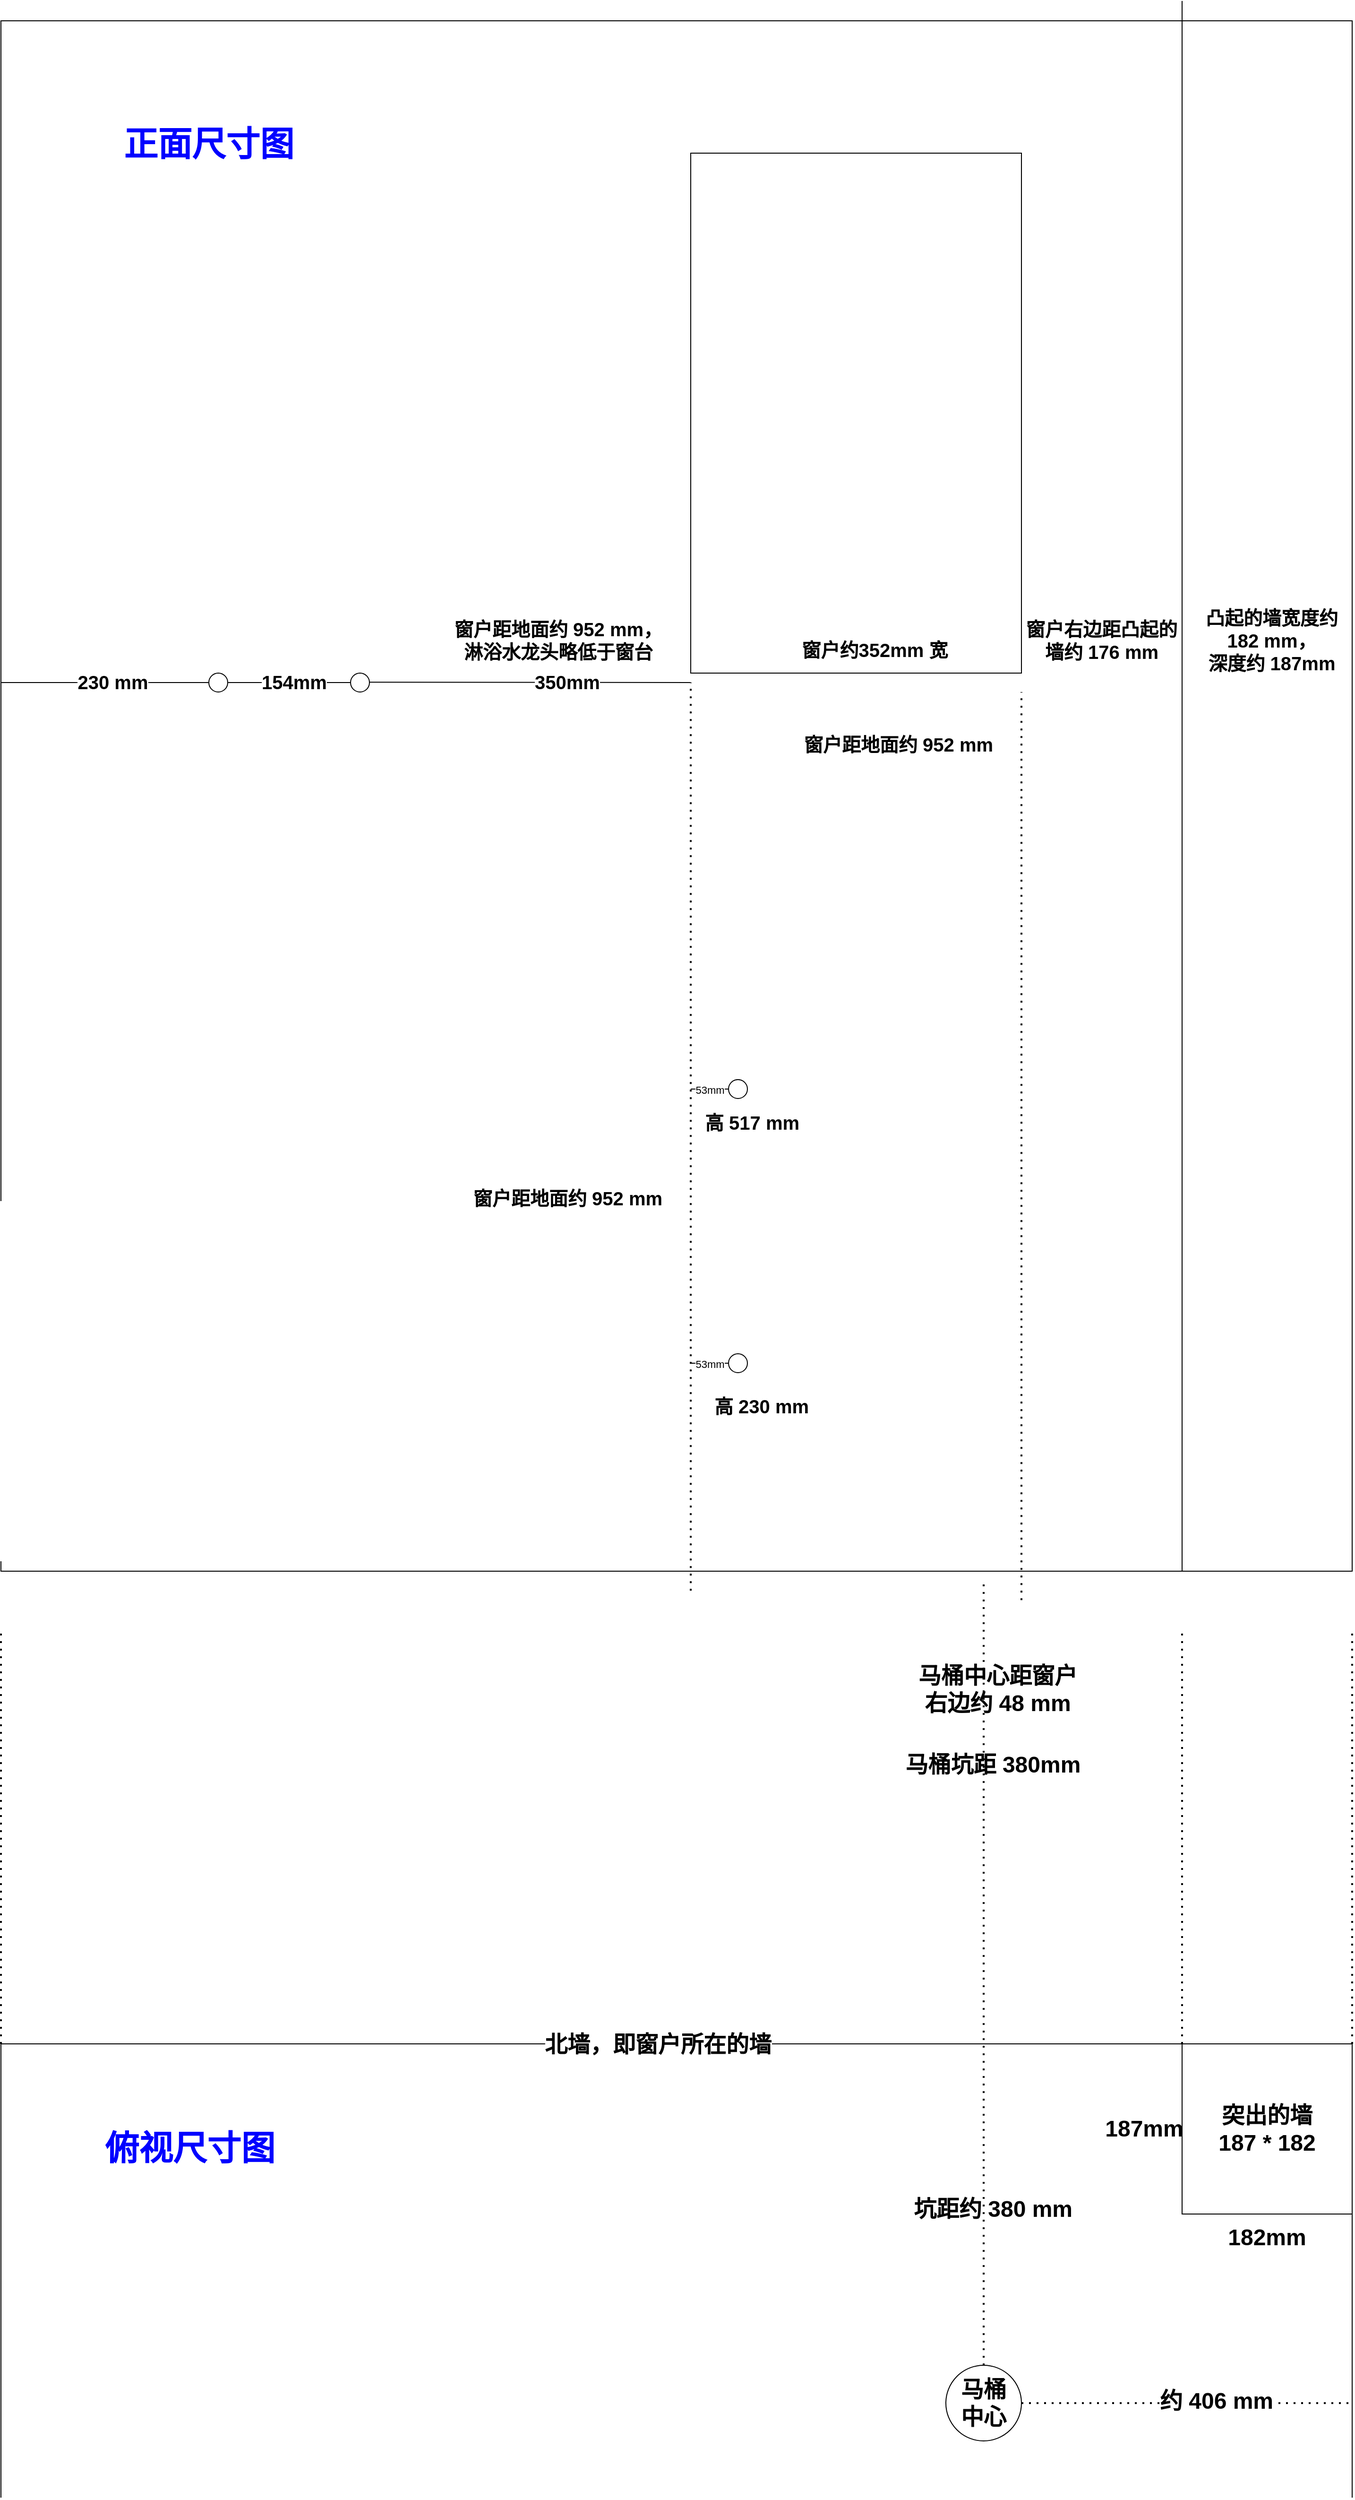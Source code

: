 <mxfile version="20.2.5" type="github">
  <diagram id="0tpimPfCp2_2pHjLGBg5" name="第 1 页">
    <mxGraphModel dx="2031" dy="2246" grid="1" gridSize="10" guides="1" tooltips="1" connect="1" arrows="1" fold="1" page="1" pageScale="1" pageWidth="827" pageHeight="1169" math="0" shadow="0">
      <root>
        <mxCell id="0" />
        <mxCell id="1" parent="0" />
        <mxCell id="lJokzmWv3TQioNyGY8T8-1" value="" style="rounded=0;whiteSpace=wrap;html=1;fillColor=none;" vertex="1" parent="1">
          <mxGeometry x="120" y="-340" width="1430" height="1640" as="geometry" />
        </mxCell>
        <mxCell id="lJokzmWv3TQioNyGY8T8-6" value="" style="group" vertex="1" connectable="0" parent="1">
          <mxGeometry x="120" y="350" width="240" height="20" as="geometry" />
        </mxCell>
        <mxCell id="lJokzmWv3TQioNyGY8T8-4" value="" style="ellipse;whiteSpace=wrap;html=1;aspect=fixed;" vertex="1" parent="lJokzmWv3TQioNyGY8T8-6">
          <mxGeometry x="220" width="20" height="20" as="geometry" />
        </mxCell>
        <mxCell id="lJokzmWv3TQioNyGY8T8-5" value="" style="endArrow=none;html=1;rounded=0;" edge="1" parent="lJokzmWv3TQioNyGY8T8-6" target="lJokzmWv3TQioNyGY8T8-4">
          <mxGeometry width="50" height="50" relative="1" as="geometry">
            <mxPoint y="10" as="sourcePoint" />
            <mxPoint x="80" y="-40" as="targetPoint" />
          </mxGeometry>
        </mxCell>
        <mxCell id="lJokzmWv3TQioNyGY8T8-7" value="&lt;font style=&quot;font-size: 20px;&quot;&gt;&lt;b&gt;230 mm&lt;/b&gt;&lt;/font&gt;" style="edgeLabel;html=1;align=center;verticalAlign=middle;resizable=0;points=[];" vertex="1" connectable="0" parent="lJokzmWv3TQioNyGY8T8-5">
          <mxGeometry x="0.067" y="1" relative="1" as="geometry">
            <mxPoint as="offset" />
          </mxGeometry>
        </mxCell>
        <mxCell id="lJokzmWv3TQioNyGY8T8-8" value="" style="ellipse;whiteSpace=wrap;html=1;aspect=fixed;" vertex="1" parent="1">
          <mxGeometry x="490" y="350" width="20" height="20" as="geometry" />
        </mxCell>
        <mxCell id="lJokzmWv3TQioNyGY8T8-11" value="" style="endArrow=none;html=1;rounded=0;" edge="1" parent="1">
          <mxGeometry width="50" height="50" relative="1" as="geometry">
            <mxPoint x="360" y="360" as="sourcePoint" />
            <mxPoint x="490" y="360" as="targetPoint" />
          </mxGeometry>
        </mxCell>
        <mxCell id="lJokzmWv3TQioNyGY8T8-12" value="&lt;font style=&quot;font-size: 20px;&quot;&gt;&lt;b&gt;154mm&lt;/b&gt;&lt;/font&gt;" style="edgeLabel;html=1;align=center;verticalAlign=middle;resizable=0;points=[];" vertex="1" connectable="0" parent="lJokzmWv3TQioNyGY8T8-11">
          <mxGeometry x="0.067" y="1" relative="1" as="geometry">
            <mxPoint as="offset" />
          </mxGeometry>
        </mxCell>
        <mxCell id="lJokzmWv3TQioNyGY8T8-13" value="" style="rounded=0;whiteSpace=wrap;html=1;fillColor=none;" vertex="1" parent="1">
          <mxGeometry x="850" y="-200" width="350" height="550" as="geometry" />
        </mxCell>
        <mxCell id="lJokzmWv3TQioNyGY8T8-16" value="" style="endArrow=none;html=1;rounded=0;" edge="1" parent="1">
          <mxGeometry width="50" height="50" relative="1" as="geometry">
            <mxPoint x="850" y="360" as="sourcePoint" />
            <mxPoint x="510" y="359.67" as="targetPoint" />
          </mxGeometry>
        </mxCell>
        <mxCell id="lJokzmWv3TQioNyGY8T8-17" value="&lt;font style=&quot;font-size: 20px;&quot;&gt;&lt;b&gt;350mm&lt;/b&gt;&lt;/font&gt;" style="edgeLabel;html=1;align=center;verticalAlign=middle;resizable=0;points=[];" vertex="1" connectable="0" parent="lJokzmWv3TQioNyGY8T8-16">
          <mxGeometry x="-0.23" y="-1" relative="1" as="geometry">
            <mxPoint as="offset" />
          </mxGeometry>
        </mxCell>
        <mxCell id="lJokzmWv3TQioNyGY8T8-18" value="" style="endArrow=none;dashed=1;html=1;dashPattern=1 3;strokeWidth=2;rounded=0;" edge="1" parent="1">
          <mxGeometry width="50" height="50" relative="1" as="geometry">
            <mxPoint x="850" y="1320.667" as="sourcePoint" />
            <mxPoint x="850" y="360" as="targetPoint" />
          </mxGeometry>
        </mxCell>
        <mxCell id="lJokzmWv3TQioNyGY8T8-21" value="" style="group" vertex="1" connectable="0" parent="1">
          <mxGeometry x="850" y="1070" width="60" height="20" as="geometry" />
        </mxCell>
        <mxCell id="lJokzmWv3TQioNyGY8T8-19" value="" style="ellipse;whiteSpace=wrap;html=1;aspect=fixed;" vertex="1" parent="lJokzmWv3TQioNyGY8T8-21">
          <mxGeometry x="40" width="20" height="20" as="geometry" />
        </mxCell>
        <mxCell id="lJokzmWv3TQioNyGY8T8-20" value="" style="endArrow=none;html=1;rounded=0;exitX=0;exitY=0.5;exitDx=0;exitDy=0;" edge="1" parent="lJokzmWv3TQioNyGY8T8-21" source="lJokzmWv3TQioNyGY8T8-19">
          <mxGeometry width="50" height="50" relative="1" as="geometry">
            <mxPoint x="-30" y="60" as="sourcePoint" />
            <mxPoint y="10" as="targetPoint" />
          </mxGeometry>
        </mxCell>
        <mxCell id="lJokzmWv3TQioNyGY8T8-22" value="53mm" style="edgeLabel;html=1;align=center;verticalAlign=middle;resizable=0;points=[];" vertex="1" connectable="0" parent="lJokzmWv3TQioNyGY8T8-20">
          <mxGeometry y="1" relative="1" as="geometry">
            <mxPoint as="offset" />
          </mxGeometry>
        </mxCell>
        <mxCell id="lJokzmWv3TQioNyGY8T8-23" value="&lt;font style=&quot;font-size: 20px;&quot;&gt;&lt;b&gt;窗户约352mm 宽&lt;/b&gt;&lt;/font&gt;" style="text;html=1;strokeColor=none;fillColor=none;align=center;verticalAlign=middle;whiteSpace=wrap;rounded=0;" vertex="1" parent="1">
          <mxGeometry x="920" y="310" width="250" height="30" as="geometry" />
        </mxCell>
        <mxCell id="lJokzmWv3TQioNyGY8T8-24" value="&lt;font style=&quot;font-size: 20px;&quot;&gt;&lt;b&gt;窗户距地面约 952 mm，&lt;br&gt;淋浴水龙头略低于窗台&lt;/b&gt;&lt;/font&gt;" style="text;html=1;strokeColor=none;fillColor=none;align=center;verticalAlign=middle;whiteSpace=wrap;rounded=0;" vertex="1" parent="1">
          <mxGeometry x="590" y="300" width="240" height="30" as="geometry" />
        </mxCell>
        <mxCell id="lJokzmWv3TQioNyGY8T8-27" value="&lt;font style=&quot;font-size: 20px;&quot;&gt;&lt;b&gt;高 230 mm&lt;/b&gt;&lt;/font&gt;" style="text;html=1;strokeColor=none;fillColor=none;align=center;verticalAlign=middle;whiteSpace=wrap;rounded=0;" vertex="1" parent="1">
          <mxGeometry x="870" y="1110" width="110" height="30" as="geometry" />
        </mxCell>
        <mxCell id="lJokzmWv3TQioNyGY8T8-32" value="" style="group" vertex="1" connectable="0" parent="1">
          <mxGeometry x="850" y="780" width="60" height="20" as="geometry" />
        </mxCell>
        <mxCell id="lJokzmWv3TQioNyGY8T8-33" value="" style="ellipse;whiteSpace=wrap;html=1;aspect=fixed;" vertex="1" parent="lJokzmWv3TQioNyGY8T8-32">
          <mxGeometry x="40" width="20" height="20" as="geometry" />
        </mxCell>
        <mxCell id="lJokzmWv3TQioNyGY8T8-34" value="" style="endArrow=none;html=1;rounded=0;exitX=0;exitY=0.5;exitDx=0;exitDy=0;" edge="1" parent="lJokzmWv3TQioNyGY8T8-32" source="lJokzmWv3TQioNyGY8T8-33">
          <mxGeometry width="50" height="50" relative="1" as="geometry">
            <mxPoint x="-30" y="60" as="sourcePoint" />
            <mxPoint y="10" as="targetPoint" />
          </mxGeometry>
        </mxCell>
        <mxCell id="lJokzmWv3TQioNyGY8T8-35" value="53mm" style="edgeLabel;html=1;align=center;verticalAlign=middle;resizable=0;points=[];" vertex="1" connectable="0" parent="lJokzmWv3TQioNyGY8T8-34">
          <mxGeometry y="1" relative="1" as="geometry">
            <mxPoint as="offset" />
          </mxGeometry>
        </mxCell>
        <mxCell id="lJokzmWv3TQioNyGY8T8-36" value="&lt;font style=&quot;font-size: 20px;&quot;&gt;&lt;b&gt;高 517 mm&lt;/b&gt;&lt;/font&gt;" style="text;html=1;strokeColor=none;fillColor=none;align=center;verticalAlign=middle;whiteSpace=wrap;rounded=0;" vertex="1" parent="1">
          <mxGeometry x="860" y="810" width="110" height="30" as="geometry" />
        </mxCell>
        <mxCell id="lJokzmWv3TQioNyGY8T8-37" value="" style="endArrow=none;dashed=1;html=1;dashPattern=1 3;strokeWidth=2;rounded=0;" edge="1" parent="1">
          <mxGeometry width="50" height="50" relative="1" as="geometry">
            <mxPoint x="1200" y="1330.667" as="sourcePoint" />
            <mxPoint x="1200" y="370" as="targetPoint" />
          </mxGeometry>
        </mxCell>
        <mxCell id="lJokzmWv3TQioNyGY8T8-38" value="" style="endArrow=none;dashed=1;html=1;dashPattern=1 3;strokeWidth=2;rounded=0;exitX=0.5;exitY=0;exitDx=0;exitDy=0;" edge="1" parent="1" source="lJokzmWv3TQioNyGY8T8-57">
          <mxGeometry width="50" height="50" relative="1" as="geometry">
            <mxPoint x="1160" y="2060" as="sourcePoint" />
            <mxPoint x="1160" y="1310" as="targetPoint" />
          </mxGeometry>
        </mxCell>
        <mxCell id="lJokzmWv3TQioNyGY8T8-39" value="&lt;font style=&quot;font-size: 24px;&quot;&gt;&lt;b&gt;马桶中心距窗户右边约 48 mm&lt;/b&gt;&lt;/font&gt;" style="text;html=1;strokeColor=none;fillColor=none;align=center;verticalAlign=middle;whiteSpace=wrap;rounded=0;" vertex="1" parent="1">
          <mxGeometry x="1090" y="1410" width="170" height="30" as="geometry" />
        </mxCell>
        <mxCell id="lJokzmWv3TQioNyGY8T8-41" value="" style="endArrow=none;html=1;rounded=0;fontSize=20;" edge="1" parent="1">
          <mxGeometry width="50" height="50" relative="1" as="geometry">
            <mxPoint x="1370" y="1300" as="sourcePoint" />
            <mxPoint x="1370" y="-361" as="targetPoint" />
          </mxGeometry>
        </mxCell>
        <mxCell id="lJokzmWv3TQioNyGY8T8-42" value="&lt;b&gt;窗户右边距凸起的墙约 176 mm&lt;/b&gt;" style="text;html=1;strokeColor=none;fillColor=none;align=center;verticalAlign=middle;whiteSpace=wrap;rounded=0;fontSize=20;" vertex="1" parent="1">
          <mxGeometry x="1200" y="300" width="170" height="30" as="geometry" />
        </mxCell>
        <mxCell id="lJokzmWv3TQioNyGY8T8-44" value="&lt;b&gt;凸起的墙宽度约 182 mm，&lt;br&gt;深度约 187mm&lt;/b&gt;" style="text;html=1;strokeColor=none;fillColor=none;align=center;verticalAlign=middle;whiteSpace=wrap;rounded=0;fontSize=20;" vertex="1" parent="1">
          <mxGeometry x="1380" y="300" width="170" height="30" as="geometry" />
        </mxCell>
        <mxCell id="lJokzmWv3TQioNyGY8T8-45" value="&lt;font style=&quot;font-size: 20px;&quot;&gt;&lt;b&gt;窗户距地面约 952 mm&lt;br&gt;&lt;/b&gt;&lt;/font&gt;" style="text;html=1;strokeColor=none;fillColor=none;align=center;verticalAlign=middle;whiteSpace=wrap;rounded=0;" vertex="1" parent="1">
          <mxGeometry x="600" y="890" width="240" height="30" as="geometry" />
        </mxCell>
        <mxCell id="lJokzmWv3TQioNyGY8T8-46" value="&lt;font style=&quot;font-size: 20px;&quot;&gt;&lt;b&gt;窗户距地面约 952 mm&lt;br&gt;&lt;/b&gt;&lt;/font&gt;" style="text;html=1;strokeColor=none;fillColor=none;align=center;verticalAlign=middle;whiteSpace=wrap;rounded=0;" vertex="1" parent="1">
          <mxGeometry x="950" y="410" width="240" height="30" as="geometry" />
        </mxCell>
        <mxCell id="lJokzmWv3TQioNyGY8T8-47" value="&lt;font style=&quot;font-size: 24px;&quot;&gt;&lt;b&gt;马桶坑距 380mm&lt;/b&gt;&lt;/font&gt;" style="text;html=1;strokeColor=none;fillColor=none;align=center;verticalAlign=middle;whiteSpace=wrap;rounded=0;" vertex="1" parent="1">
          <mxGeometry x="1070" y="1490" width="200" height="30" as="geometry" />
        </mxCell>
        <mxCell id="lJokzmWv3TQioNyGY8T8-48" value="" style="endArrow=none;dashed=1;html=1;dashPattern=1 3;strokeWidth=2;rounded=0;fontSize=24;" edge="1" parent="1">
          <mxGeometry width="50" height="50" relative="1" as="geometry">
            <mxPoint x="120" y="1800" as="sourcePoint" />
            <mxPoint x="120" y="1360" as="targetPoint" />
          </mxGeometry>
        </mxCell>
        <mxCell id="lJokzmWv3TQioNyGY8T8-49" value="" style="endArrow=none;dashed=1;html=1;dashPattern=1 3;strokeWidth=2;rounded=0;fontSize=24;" edge="1" parent="1">
          <mxGeometry width="50" height="50" relative="1" as="geometry">
            <mxPoint x="1550" y="1800" as="sourcePoint" />
            <mxPoint x="1550" y="1360" as="targetPoint" />
          </mxGeometry>
        </mxCell>
        <mxCell id="lJokzmWv3TQioNyGY8T8-50" value="" style="endArrow=none;html=1;rounded=0;fontSize=24;" edge="1" parent="1">
          <mxGeometry width="50" height="50" relative="1" as="geometry">
            <mxPoint x="120" y="2280" as="sourcePoint" />
            <mxPoint x="120" y="1800" as="targetPoint" />
          </mxGeometry>
        </mxCell>
        <mxCell id="lJokzmWv3TQioNyGY8T8-51" value="" style="endArrow=none;html=1;rounded=0;fontSize=24;" edge="1" parent="1">
          <mxGeometry width="50" height="50" relative="1" as="geometry">
            <mxPoint x="1550" y="1800" as="sourcePoint" />
            <mxPoint x="120" y="1800" as="targetPoint" />
          </mxGeometry>
        </mxCell>
        <mxCell id="lJokzmWv3TQioNyGY8T8-55" value="&lt;b&gt;北墙，即窗户所在的墙&lt;/b&gt;" style="edgeLabel;html=1;align=center;verticalAlign=middle;resizable=0;points=[];fontSize=24;" vertex="1" connectable="0" parent="lJokzmWv3TQioNyGY8T8-51">
          <mxGeometry x="0.028" y="1" relative="1" as="geometry">
            <mxPoint as="offset" />
          </mxGeometry>
        </mxCell>
        <mxCell id="lJokzmWv3TQioNyGY8T8-52" value="" style="endArrow=none;html=1;rounded=0;fontSize=24;" edge="1" parent="1">
          <mxGeometry width="50" height="50" relative="1" as="geometry">
            <mxPoint x="1550" y="2280" as="sourcePoint" />
            <mxPoint x="1550" y="1800" as="targetPoint" />
          </mxGeometry>
        </mxCell>
        <mxCell id="lJokzmWv3TQioNyGY8T8-53" value="" style="endArrow=none;dashed=1;html=1;dashPattern=1 3;strokeWidth=2;rounded=0;fontSize=24;" edge="1" parent="1">
          <mxGeometry width="50" height="50" relative="1" as="geometry">
            <mxPoint x="1370" y="1800" as="sourcePoint" />
            <mxPoint x="1370" y="1360" as="targetPoint" />
          </mxGeometry>
        </mxCell>
        <mxCell id="lJokzmWv3TQioNyGY8T8-54" value="&lt;b&gt;突出的墙&lt;br&gt;187 * 182&lt;/b&gt;" style="rounded=0;whiteSpace=wrap;html=1;fontSize=24;fillColor=none;" vertex="1" parent="1">
          <mxGeometry x="1370" y="1800" width="180" height="180" as="geometry" />
        </mxCell>
        <mxCell id="lJokzmWv3TQioNyGY8T8-57" value="&lt;b&gt;马桶&lt;br&gt;中心&lt;/b&gt;" style="ellipse;whiteSpace=wrap;html=1;aspect=fixed;fontSize=24;fillColor=none;" vertex="1" parent="1">
          <mxGeometry x="1120" y="2140" width="80" height="80" as="geometry" />
        </mxCell>
        <mxCell id="lJokzmWv3TQioNyGY8T8-58" value="&lt;b&gt;坑距约 380 mm&lt;/b&gt;" style="text;html=1;strokeColor=none;fillColor=none;align=center;verticalAlign=middle;whiteSpace=wrap;rounded=0;fontSize=24;" vertex="1" parent="1">
          <mxGeometry x="1060" y="1960" width="220" height="30" as="geometry" />
        </mxCell>
        <mxCell id="lJokzmWv3TQioNyGY8T8-59" value="&lt;b&gt;187mm&lt;/b&gt;" style="text;html=1;strokeColor=none;fillColor=none;align=center;verticalAlign=middle;whiteSpace=wrap;rounded=0;fontSize=24;" vertex="1" parent="1">
          <mxGeometry x="1300" y="1875" width="60" height="30" as="geometry" />
        </mxCell>
        <mxCell id="lJokzmWv3TQioNyGY8T8-60" value="&lt;b&gt;182mm&lt;/b&gt;" style="text;html=1;strokeColor=none;fillColor=none;align=center;verticalAlign=middle;whiteSpace=wrap;rounded=0;fontSize=24;" vertex="1" parent="1">
          <mxGeometry x="1430" y="1990" width="60" height="30" as="geometry" />
        </mxCell>
        <mxCell id="lJokzmWv3TQioNyGY8T8-61" value="" style="endArrow=none;dashed=1;html=1;dashPattern=1 3;strokeWidth=2;rounded=0;fontSize=24;exitX=1;exitY=0.5;exitDx=0;exitDy=0;" edge="1" parent="1" source="lJokzmWv3TQioNyGY8T8-57">
          <mxGeometry width="50" height="50" relative="1" as="geometry">
            <mxPoint x="1320" y="2220" as="sourcePoint" />
            <mxPoint x="1550" y="2180" as="targetPoint" />
          </mxGeometry>
        </mxCell>
        <mxCell id="lJokzmWv3TQioNyGY8T8-62" value="&lt;b&gt;约 406 mm&lt;/b&gt;" style="edgeLabel;html=1;align=center;verticalAlign=middle;resizable=0;points=[];fontSize=24;" vertex="1" connectable="0" parent="lJokzmWv3TQioNyGY8T8-61">
          <mxGeometry x="0.178" y="2" relative="1" as="geometry">
            <mxPoint as="offset" />
          </mxGeometry>
        </mxCell>
        <mxCell id="lJokzmWv3TQioNyGY8T8-63" value="&lt;font color=&quot;#0000ff&quot; style=&quot;font-size: 36px;&quot;&gt;&lt;b&gt;正面尺寸图&lt;/b&gt;&lt;/font&gt;" style="text;html=1;strokeColor=none;fillColor=none;align=center;verticalAlign=middle;whiteSpace=wrap;rounded=0;fontSize=24;" vertex="1" parent="1">
          <mxGeometry x="170" y="-300" width="340" height="180" as="geometry" />
        </mxCell>
        <mxCell id="lJokzmWv3TQioNyGY8T8-64" value="&lt;font color=&quot;#0000ff&quot; style=&quot;font-size: 36px;&quot;&gt;&lt;b&gt;俯视尺寸图&lt;/b&gt;&lt;/font&gt;" style="text;html=1;strokeColor=none;fillColor=none;align=center;verticalAlign=middle;whiteSpace=wrap;rounded=0;fontSize=24;" vertex="1" parent="1">
          <mxGeometry x="150" y="1820" width="340" height="180" as="geometry" />
        </mxCell>
      </root>
    </mxGraphModel>
  </diagram>
</mxfile>
